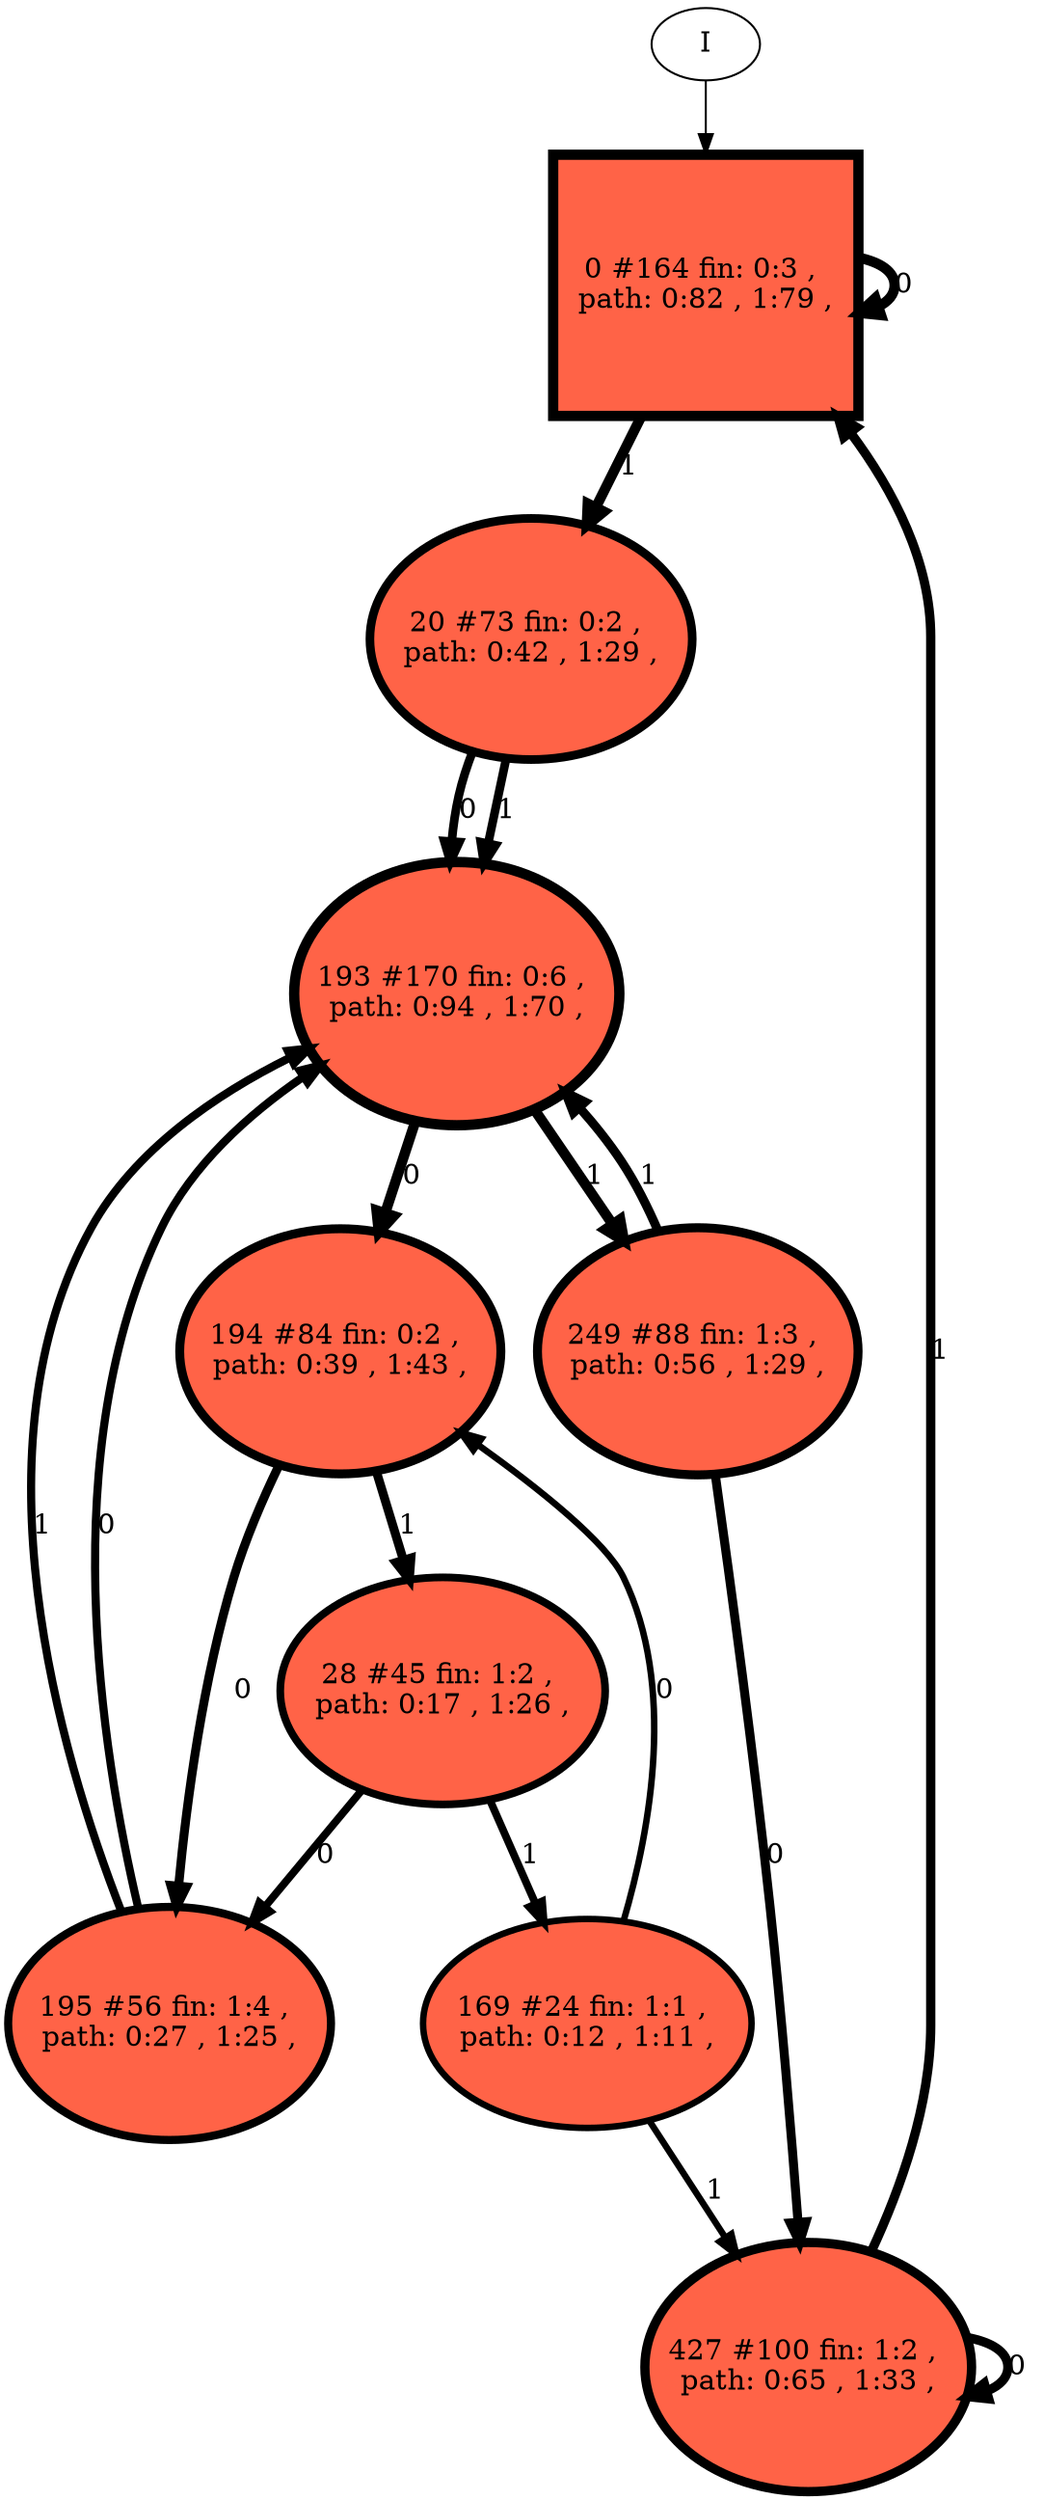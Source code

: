 // produced with flexfringe // 
digraph DFA {
	0 [label="root" shape=box];
		I -> 0;
	0 [ label="0 #164 fin: 0:3 , 
 path: 0:82 , 1:79 , " , style=filled, fillcolor="tomato", width=1.80926, height=1.80926, penwidth=5.10595];
		0 -> 0 [label="0 " , penwidth=5.10595 ];
		0 -> 20 [label="1 " , penwidth=5.10595 ];
	20 [ label="20 #73 fin: 0:2 , 
 path: 0:42 , 1:29 , " , style=filled, fillcolor="tomato", width=1.66847, height=1.66847, penwidth=4.30407];
		20 -> 193 [label="0 " , penwidth=4.30407 ];
		20 -> 193 [label="1 " , penwidth=4.30407 ];
	193 [ label="193 #170 fin: 0:6 , 
 path: 0:94 , 1:70 , " , style=filled, fillcolor="tomato", width=1.8151, height=1.8151, penwidth=5.14166];
		193 -> 194 [label="0 " , penwidth=5.14166 ];
		193 -> 249 [label="1 " , penwidth=5.14166 ];
	194 [ label="194 #84 fin: 0:2 , 
 path: 0:39 , 1:43 , " , style=filled, fillcolor="tomato", width=1.69427, height=1.69427, penwidth=4.44265];
		194 -> 195 [label="0 " , penwidth=4.44265 ];
		194 -> 28 [label="1 " , penwidth=4.44265 ];
	249 [ label="249 #88 fin: 1:3 , 
 path: 0:56 , 1:29 , " , style=filled, fillcolor="tomato", width=1.70268, height=1.70268, penwidth=4.48864];
		249 -> 427 [label="0 " , penwidth=4.48864 ];
		249 -> 193 [label="1 " , penwidth=4.48864 ];
	195 [ label="195 #56 fin: 1:4 , 
 path: 0:27 , 1:25 , " , style=filled, fillcolor="tomato", width=1.61801, height=1.61801, penwidth=4.04305];
		195 -> 193 [label="0 " , penwidth=4.04305 ];
		195 -> 193 [label="1 " , penwidth=4.04305 ];
	427 [ label="427 #100 fin: 1:2 , 
 path: 0:65 , 1:33 , " , style=filled, fillcolor="tomato", width=1.72546, height=1.72546, penwidth=4.61512];
		427 -> 427 [label="0 " , penwidth=4.61512 ];
		427 -> 0 [label="1 " , penwidth=4.61512 ];
	169 [ label="169 #24 fin: 1:1 , 
 path: 0:12 , 1:11 , " , style=filled, fillcolor="tomato", width=1.43957, height=1.43957, penwidth=3.21888];
		169 -> 194 [label="0 " , penwidth=3.21888 ];
		169 -> 427 [label="1 " , penwidth=3.21888 ];
	28 [ label="28 #45 fin: 1:2 , 
 path: 0:17 , 1:26 , " , style=filled, fillcolor="tomato", width=1.57457, height=1.57457, penwidth=3.82864];
		28 -> 195 [label="0 " , penwidth=3.82864 ];
		28 -> 169 [label="1 " , penwidth=3.82864 ];
}
